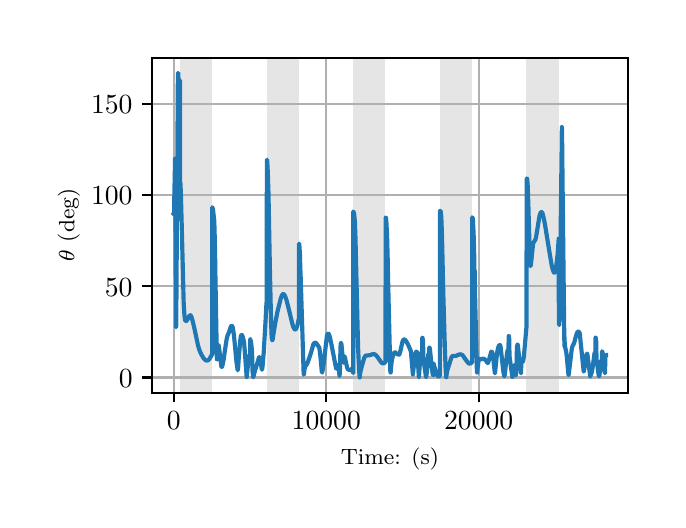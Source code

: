 \begingroup%
\makeatletter%
\begin{pgfpicture}%
\pgfpathrectangle{\pgfpointorigin}{\pgfqpoint{3.15in}{2.362in}}%
\pgfusepath{use as bounding box, clip}%
\begin{pgfscope}%
\pgfsetbuttcap%
\pgfsetmiterjoin%
\definecolor{currentfill}{rgb}{1.0,1.0,1.0}%
\pgfsetfillcolor{currentfill}%
\pgfsetlinewidth{0.0pt}%
\definecolor{currentstroke}{rgb}{1.0,1.0,1.0}%
\pgfsetstrokecolor{currentstroke}%
\pgfsetdash{}{0pt}%
\pgfpathmoveto{\pgfqpoint{0.0in}{0.0in}}%
\pgfpathlineto{\pgfqpoint{3.15in}{0.0in}}%
\pgfpathlineto{\pgfqpoint{3.15in}{2.362in}}%
\pgfpathlineto{\pgfqpoint{0.0in}{2.362in}}%
\pgfpathclose%
\pgfusepath{fill}%
\end{pgfscope}%
\begin{pgfscope}%
\pgfsetbuttcap%
\pgfsetmiterjoin%
\definecolor{currentfill}{rgb}{1.0,1.0,1.0}%
\pgfsetfillcolor{currentfill}%
\pgfsetlinewidth{0.0pt}%
\definecolor{currentstroke}{rgb}{0.0,0.0,0.0}%
\pgfsetstrokecolor{currentstroke}%
\pgfsetstrokeopacity{0.0}%
\pgfsetdash{}{0pt}%
\pgfpathmoveto{\pgfqpoint{0.622in}{0.537in}}%
\pgfpathlineto{\pgfqpoint{3.0in}{0.537in}}%
\pgfpathlineto{\pgfqpoint{3.0in}{2.212in}}%
\pgfpathlineto{\pgfqpoint{0.622in}{2.212in}}%
\pgfpathclose%
\pgfusepath{fill}%
\end{pgfscope}%
\begin{pgfscope}%
\pgfpathrectangle{\pgfqpoint{0.622in}{0.537in}}{\pgfqpoint{2.377in}{1.675in}}%
\pgfusepath{clip}%
\pgfsetbuttcap%
\pgfsetmiterjoin%
\definecolor{currentfill}{rgb}{0.502,0.502,0.502}%
\pgfsetfillcolor{currentfill}%
\pgfsetfillopacity{0.2}%
\pgfsetlinewidth{0.0pt}%
\definecolor{currentstroke}{rgb}{0.0,0.0,0.0}%
\pgfsetstrokecolor{currentstroke}%
\pgfsetstrokeopacity{0.2}%
\pgfsetdash{}{0pt}%
\pgfpathmoveto{\pgfqpoint{0.762in}{0.537in}}%
\pgfpathlineto{\pgfqpoint{0.762in}{2.212in}}%
\pgfpathlineto{\pgfqpoint{0.923in}{2.212in}}%
\pgfpathlineto{\pgfqpoint{0.923in}{0.537in}}%
\pgfpathclose%
\pgfusepath{fill}%
\end{pgfscope}%
\begin{pgfscope}%
\pgfpathrectangle{\pgfqpoint{0.622in}{0.537in}}{\pgfqpoint{2.377in}{1.675in}}%
\pgfusepath{clip}%
\pgfsetbuttcap%
\pgfsetmiterjoin%
\definecolor{currentfill}{rgb}{0.502,0.502,0.502}%
\pgfsetfillcolor{currentfill}%
\pgfsetfillopacity{0.2}%
\pgfsetlinewidth{0.0pt}%
\definecolor{currentstroke}{rgb}{0.0,0.0,0.0}%
\pgfsetstrokecolor{currentstroke}%
\pgfsetstrokeopacity{0.2}%
\pgfsetdash{}{0pt}%
\pgfpathmoveto{\pgfqpoint{1.195in}{0.537in}}%
\pgfpathlineto{\pgfqpoint{1.195in}{2.212in}}%
\pgfpathlineto{\pgfqpoint{1.356in}{2.212in}}%
\pgfpathlineto{\pgfqpoint{1.356in}{0.537in}}%
\pgfpathclose%
\pgfusepath{fill}%
\end{pgfscope}%
\begin{pgfscope}%
\pgfpathrectangle{\pgfqpoint{0.622in}{0.537in}}{\pgfqpoint{2.377in}{1.675in}}%
\pgfusepath{clip}%
\pgfsetbuttcap%
\pgfsetmiterjoin%
\definecolor{currentfill}{rgb}{0.502,0.502,0.502}%
\pgfsetfillcolor{currentfill}%
\pgfsetfillopacity{0.2}%
\pgfsetlinewidth{0.0pt}%
\definecolor{currentstroke}{rgb}{0.0,0.0,0.0}%
\pgfsetstrokecolor{currentstroke}%
\pgfsetstrokeopacity{0.2}%
\pgfsetdash{}{0pt}%
\pgfpathmoveto{\pgfqpoint{1.628in}{0.537in}}%
\pgfpathlineto{\pgfqpoint{1.628in}{2.212in}}%
\pgfpathlineto{\pgfqpoint{1.789in}{2.212in}}%
\pgfpathlineto{\pgfqpoint{1.789in}{0.537in}}%
\pgfpathclose%
\pgfusepath{fill}%
\end{pgfscope}%
\begin{pgfscope}%
\pgfpathrectangle{\pgfqpoint{0.622in}{0.537in}}{\pgfqpoint{2.377in}{1.675in}}%
\pgfusepath{clip}%
\pgfsetbuttcap%
\pgfsetmiterjoin%
\definecolor{currentfill}{rgb}{0.502,0.502,0.502}%
\pgfsetfillcolor{currentfill}%
\pgfsetfillopacity{0.2}%
\pgfsetlinewidth{0.0pt}%
\definecolor{currentstroke}{rgb}{0.0,0.0,0.0}%
\pgfsetstrokecolor{currentstroke}%
\pgfsetstrokeopacity{0.2}%
\pgfsetdash{}{0pt}%
\pgfpathmoveto{\pgfqpoint{2.061in}{0.537in}}%
\pgfpathlineto{\pgfqpoint{2.061in}{2.212in}}%
\pgfpathlineto{\pgfqpoint{2.222in}{2.212in}}%
\pgfpathlineto{\pgfqpoint{2.222in}{0.537in}}%
\pgfpathclose%
\pgfusepath{fill}%
\end{pgfscope}%
\begin{pgfscope}%
\pgfpathrectangle{\pgfqpoint{0.622in}{0.537in}}{\pgfqpoint{2.377in}{1.675in}}%
\pgfusepath{clip}%
\pgfsetbuttcap%
\pgfsetmiterjoin%
\definecolor{currentfill}{rgb}{0.502,0.502,0.502}%
\pgfsetfillcolor{currentfill}%
\pgfsetfillopacity{0.2}%
\pgfsetlinewidth{0.0pt}%
\definecolor{currentstroke}{rgb}{0.0,0.0,0.0}%
\pgfsetstrokecolor{currentstroke}%
\pgfsetstrokeopacity{0.2}%
\pgfsetdash{}{0pt}%
\pgfpathmoveto{\pgfqpoint{2.494in}{0.537in}}%
\pgfpathlineto{\pgfqpoint{2.494in}{2.212in}}%
\pgfpathlineto{\pgfqpoint{2.655in}{2.212in}}%
\pgfpathlineto{\pgfqpoint{2.655in}{0.537in}}%
\pgfpathclose%
\pgfusepath{fill}%
\end{pgfscope}%
\begin{pgfscope}%
\pgfpathrectangle{\pgfqpoint{0.622in}{0.537in}}{\pgfqpoint{2.377in}{1.675in}}%
\pgfusepath{clip}%
\pgfsetrectcap%
\pgfsetroundjoin%
\pgfsetlinewidth{0.803pt}%
\definecolor{currentstroke}{rgb}{0.69,0.69,0.69}%
\pgfsetstrokecolor{currentstroke}%
\pgfsetdash{}{0pt}%
\pgfpathmoveto{\pgfqpoint{0.73in}{0.537in}}%
\pgfpathlineto{\pgfqpoint{0.73in}{2.212in}}%
\pgfusepath{stroke}%
\end{pgfscope}%
\begin{pgfscope}%
\pgfsetbuttcap%
\pgfsetroundjoin%
\definecolor{currentfill}{rgb}{0.0,0.0,0.0}%
\pgfsetfillcolor{currentfill}%
\pgfsetlinewidth{0.803pt}%
\definecolor{currentstroke}{rgb}{0.0,0.0,0.0}%
\pgfsetstrokecolor{currentstroke}%
\pgfsetdash{}{0pt}%
\pgfsys@defobject{currentmarker}{\pgfqpoint{0.0in}{-0.049in}}{\pgfqpoint{0.0in}{0.0in}}{%
\pgfpathmoveto{\pgfqpoint{0.0in}{0.0in}}%
\pgfpathlineto{\pgfqpoint{0.0in}{-0.049in}}%
\pgfusepath{stroke,fill}%
}%
\begin{pgfscope}%
\pgfsys@transformshift{0.73in}{0.537in}%
\pgfsys@useobject{currentmarker}{}%
\end{pgfscope}%
\end{pgfscope}%
\begin{pgfscope}%
\definecolor{textcolor}{rgb}{0.0,0.0,0.0}%
\pgfsetstrokecolor{textcolor}%
\pgfsetfillcolor{textcolor}%
\pgftext[x=0.73in,y=0.44in,,top]{\color{textcolor}\rmfamily\fontsize{10.0}{12.0}\selectfont \(\displaystyle {0}\)}%
\end{pgfscope}%
\begin{pgfscope}%
\pgfpathrectangle{\pgfqpoint{0.622in}{0.537in}}{\pgfqpoint{2.377in}{1.675in}}%
\pgfusepath{clip}%
\pgfsetrectcap%
\pgfsetroundjoin%
\pgfsetlinewidth{0.803pt}%
\definecolor{currentstroke}{rgb}{0.69,0.69,0.69}%
\pgfsetstrokecolor{currentstroke}%
\pgfsetdash{}{0pt}%
\pgfpathmoveto{\pgfqpoint{1.493in}{0.537in}}%
\pgfpathlineto{\pgfqpoint{1.493in}{2.212in}}%
\pgfusepath{stroke}%
\end{pgfscope}%
\begin{pgfscope}%
\pgfsetbuttcap%
\pgfsetroundjoin%
\definecolor{currentfill}{rgb}{0.0,0.0,0.0}%
\pgfsetfillcolor{currentfill}%
\pgfsetlinewidth{0.803pt}%
\definecolor{currentstroke}{rgb}{0.0,0.0,0.0}%
\pgfsetstrokecolor{currentstroke}%
\pgfsetdash{}{0pt}%
\pgfsys@defobject{currentmarker}{\pgfqpoint{0.0in}{-0.049in}}{\pgfqpoint{0.0in}{0.0in}}{%
\pgfpathmoveto{\pgfqpoint{0.0in}{0.0in}}%
\pgfpathlineto{\pgfqpoint{0.0in}{-0.049in}}%
\pgfusepath{stroke,fill}%
}%
\begin{pgfscope}%
\pgfsys@transformshift{1.493in}{0.537in}%
\pgfsys@useobject{currentmarker}{}%
\end{pgfscope}%
\end{pgfscope}%
\begin{pgfscope}%
\definecolor{textcolor}{rgb}{0.0,0.0,0.0}%
\pgfsetstrokecolor{textcolor}%
\pgfsetfillcolor{textcolor}%
\pgftext[x=1.493in,y=0.44in,,top]{\color{textcolor}\rmfamily\fontsize{10.0}{12.0}\selectfont \(\displaystyle {10000}\)}%
\end{pgfscope}%
\begin{pgfscope}%
\pgfpathrectangle{\pgfqpoint{0.622in}{0.537in}}{\pgfqpoint{2.377in}{1.675in}}%
\pgfusepath{clip}%
\pgfsetrectcap%
\pgfsetroundjoin%
\pgfsetlinewidth{0.803pt}%
\definecolor{currentstroke}{rgb}{0.69,0.69,0.69}%
\pgfsetstrokecolor{currentstroke}%
\pgfsetdash{}{0pt}%
\pgfpathmoveto{\pgfqpoint{2.255in}{0.537in}}%
\pgfpathlineto{\pgfqpoint{2.255in}{2.212in}}%
\pgfusepath{stroke}%
\end{pgfscope}%
\begin{pgfscope}%
\pgfsetbuttcap%
\pgfsetroundjoin%
\definecolor{currentfill}{rgb}{0.0,0.0,0.0}%
\pgfsetfillcolor{currentfill}%
\pgfsetlinewidth{0.803pt}%
\definecolor{currentstroke}{rgb}{0.0,0.0,0.0}%
\pgfsetstrokecolor{currentstroke}%
\pgfsetdash{}{0pt}%
\pgfsys@defobject{currentmarker}{\pgfqpoint{0.0in}{-0.049in}}{\pgfqpoint{0.0in}{0.0in}}{%
\pgfpathmoveto{\pgfqpoint{0.0in}{0.0in}}%
\pgfpathlineto{\pgfqpoint{0.0in}{-0.049in}}%
\pgfusepath{stroke,fill}%
}%
\begin{pgfscope}%
\pgfsys@transformshift{2.255in}{0.537in}%
\pgfsys@useobject{currentmarker}{}%
\end{pgfscope}%
\end{pgfscope}%
\begin{pgfscope}%
\definecolor{textcolor}{rgb}{0.0,0.0,0.0}%
\pgfsetstrokecolor{textcolor}%
\pgfsetfillcolor{textcolor}%
\pgftext[x=2.255in,y=0.44in,,top]{\color{textcolor}\rmfamily\fontsize{10.0}{12.0}\selectfont \(\displaystyle {20000}\)}%
\end{pgfscope}%
\begin{pgfscope}%
\definecolor{textcolor}{rgb}{0.0,0.0,0.0}%
\pgfsetstrokecolor{textcolor}%
\pgfsetfillcolor{textcolor}%
\pgftext[x=1.811in,y=0.261in,,top]{\color{textcolor}\rmfamily\fontsize{8.0}{9.6}\selectfont Time: (s)}%
\end{pgfscope}%
\begin{pgfscope}%
\pgfpathrectangle{\pgfqpoint{0.622in}{0.537in}}{\pgfqpoint{2.377in}{1.675in}}%
\pgfusepath{clip}%
\pgfsetrectcap%
\pgfsetroundjoin%
\pgfsetlinewidth{0.803pt}%
\definecolor{currentstroke}{rgb}{0.69,0.69,0.69}%
\pgfsetstrokecolor{currentstroke}%
\pgfsetdash{}{0pt}%
\pgfpathmoveto{\pgfqpoint{0.622in}{0.613in}}%
\pgfpathlineto{\pgfqpoint{3.0in}{0.613in}}%
\pgfusepath{stroke}%
\end{pgfscope}%
\begin{pgfscope}%
\pgfsetbuttcap%
\pgfsetroundjoin%
\definecolor{currentfill}{rgb}{0.0,0.0,0.0}%
\pgfsetfillcolor{currentfill}%
\pgfsetlinewidth{0.803pt}%
\definecolor{currentstroke}{rgb}{0.0,0.0,0.0}%
\pgfsetstrokecolor{currentstroke}%
\pgfsetdash{}{0pt}%
\pgfsys@defobject{currentmarker}{\pgfqpoint{-0.049in}{0.0in}}{\pgfqpoint{-0.0in}{0.0in}}{%
\pgfpathmoveto{\pgfqpoint{-0.0in}{0.0in}}%
\pgfpathlineto{\pgfqpoint{-0.049in}{0.0in}}%
\pgfusepath{stroke,fill}%
}%
\begin{pgfscope}%
\pgfsys@transformshift{0.622in}{0.613in}%
\pgfsys@useobject{currentmarker}{}%
\end{pgfscope}%
\end{pgfscope}%
\begin{pgfscope}%
\definecolor{textcolor}{rgb}{0.0,0.0,0.0}%
\pgfsetstrokecolor{textcolor}%
\pgfsetfillcolor{textcolor}%
\pgftext[x=0.456in, y=0.565in, left, base]{\color{textcolor}\rmfamily\fontsize{10.0}{12.0}\selectfont \(\displaystyle {0}\)}%
\end{pgfscope}%
\begin{pgfscope}%
\pgfpathrectangle{\pgfqpoint{0.622in}{0.537in}}{\pgfqpoint{2.377in}{1.675in}}%
\pgfusepath{clip}%
\pgfsetrectcap%
\pgfsetroundjoin%
\pgfsetlinewidth{0.803pt}%
\definecolor{currentstroke}{rgb}{0.69,0.69,0.69}%
\pgfsetstrokecolor{currentstroke}%
\pgfsetdash{}{0pt}%
\pgfpathmoveto{\pgfqpoint{0.622in}{1.069in}}%
\pgfpathlineto{\pgfqpoint{3.0in}{1.069in}}%
\pgfusepath{stroke}%
\end{pgfscope}%
\begin{pgfscope}%
\pgfsetbuttcap%
\pgfsetroundjoin%
\definecolor{currentfill}{rgb}{0.0,0.0,0.0}%
\pgfsetfillcolor{currentfill}%
\pgfsetlinewidth{0.803pt}%
\definecolor{currentstroke}{rgb}{0.0,0.0,0.0}%
\pgfsetstrokecolor{currentstroke}%
\pgfsetdash{}{0pt}%
\pgfsys@defobject{currentmarker}{\pgfqpoint{-0.049in}{0.0in}}{\pgfqpoint{-0.0in}{0.0in}}{%
\pgfpathmoveto{\pgfqpoint{-0.0in}{0.0in}}%
\pgfpathlineto{\pgfqpoint{-0.049in}{0.0in}}%
\pgfusepath{stroke,fill}%
}%
\begin{pgfscope}%
\pgfsys@transformshift{0.622in}{1.069in}%
\pgfsys@useobject{currentmarker}{}%
\end{pgfscope}%
\end{pgfscope}%
\begin{pgfscope}%
\definecolor{textcolor}{rgb}{0.0,0.0,0.0}%
\pgfsetstrokecolor{textcolor}%
\pgfsetfillcolor{textcolor}%
\pgftext[x=0.386in, y=1.02in, left, base]{\color{textcolor}\rmfamily\fontsize{10.0}{12.0}\selectfont \(\displaystyle {50}\)}%
\end{pgfscope}%
\begin{pgfscope}%
\pgfpathrectangle{\pgfqpoint{0.622in}{0.537in}}{\pgfqpoint{2.377in}{1.675in}}%
\pgfusepath{clip}%
\pgfsetrectcap%
\pgfsetroundjoin%
\pgfsetlinewidth{0.803pt}%
\definecolor{currentstroke}{rgb}{0.69,0.69,0.69}%
\pgfsetstrokecolor{currentstroke}%
\pgfsetdash{}{0pt}%
\pgfpathmoveto{\pgfqpoint{0.622in}{1.524in}}%
\pgfpathlineto{\pgfqpoint{3.0in}{1.524in}}%
\pgfusepath{stroke}%
\end{pgfscope}%
\begin{pgfscope}%
\pgfsetbuttcap%
\pgfsetroundjoin%
\definecolor{currentfill}{rgb}{0.0,0.0,0.0}%
\pgfsetfillcolor{currentfill}%
\pgfsetlinewidth{0.803pt}%
\definecolor{currentstroke}{rgb}{0.0,0.0,0.0}%
\pgfsetstrokecolor{currentstroke}%
\pgfsetdash{}{0pt}%
\pgfsys@defobject{currentmarker}{\pgfqpoint{-0.049in}{0.0in}}{\pgfqpoint{-0.0in}{0.0in}}{%
\pgfpathmoveto{\pgfqpoint{-0.0in}{0.0in}}%
\pgfpathlineto{\pgfqpoint{-0.049in}{0.0in}}%
\pgfusepath{stroke,fill}%
}%
\begin{pgfscope}%
\pgfsys@transformshift{0.622in}{1.524in}%
\pgfsys@useobject{currentmarker}{}%
\end{pgfscope}%
\end{pgfscope}%
\begin{pgfscope}%
\definecolor{textcolor}{rgb}{0.0,0.0,0.0}%
\pgfsetstrokecolor{textcolor}%
\pgfsetfillcolor{textcolor}%
\pgftext[x=0.317in, y=1.476in, left, base]{\color{textcolor}\rmfamily\fontsize{10.0}{12.0}\selectfont \(\displaystyle {100}\)}%
\end{pgfscope}%
\begin{pgfscope}%
\pgfpathrectangle{\pgfqpoint{0.622in}{0.537in}}{\pgfqpoint{2.377in}{1.675in}}%
\pgfusepath{clip}%
\pgfsetrectcap%
\pgfsetroundjoin%
\pgfsetlinewidth{0.803pt}%
\definecolor{currentstroke}{rgb}{0.69,0.69,0.69}%
\pgfsetstrokecolor{currentstroke}%
\pgfsetdash{}{0pt}%
\pgfpathmoveto{\pgfqpoint{0.622in}{1.979in}}%
\pgfpathlineto{\pgfqpoint{3.0in}{1.979in}}%
\pgfusepath{stroke}%
\end{pgfscope}%
\begin{pgfscope}%
\pgfsetbuttcap%
\pgfsetroundjoin%
\definecolor{currentfill}{rgb}{0.0,0.0,0.0}%
\pgfsetfillcolor{currentfill}%
\pgfsetlinewidth{0.803pt}%
\definecolor{currentstroke}{rgb}{0.0,0.0,0.0}%
\pgfsetstrokecolor{currentstroke}%
\pgfsetdash{}{0pt}%
\pgfsys@defobject{currentmarker}{\pgfqpoint{-0.049in}{0.0in}}{\pgfqpoint{-0.0in}{0.0in}}{%
\pgfpathmoveto{\pgfqpoint{-0.0in}{0.0in}}%
\pgfpathlineto{\pgfqpoint{-0.049in}{0.0in}}%
\pgfusepath{stroke,fill}%
}%
\begin{pgfscope}%
\pgfsys@transformshift{0.622in}{1.979in}%
\pgfsys@useobject{currentmarker}{}%
\end{pgfscope}%
\end{pgfscope}%
\begin{pgfscope}%
\definecolor{textcolor}{rgb}{0.0,0.0,0.0}%
\pgfsetstrokecolor{textcolor}%
\pgfsetfillcolor{textcolor}%
\pgftext[x=0.317in, y=1.931in, left, base]{\color{textcolor}\rmfamily\fontsize{10.0}{12.0}\selectfont \(\displaystyle {150}\)}%
\end{pgfscope}%
\begin{pgfscope}%
\definecolor{textcolor}{rgb}{0.0,0.0,0.0}%
\pgfsetstrokecolor{textcolor}%
\pgfsetfillcolor{textcolor}%
\pgftext[x=0.261in,y=1.375in,,bottom,rotate=90.0]{\color{textcolor}\rmfamily\fontsize{8.0}{9.6}\selectfont \(\displaystyle \theta\) (deg)}%
\end{pgfscope}%
\begin{pgfscope}%
\pgfpathrectangle{\pgfqpoint{0.622in}{0.537in}}{\pgfqpoint{2.377in}{1.675in}}%
\pgfusepath{clip}%
\pgfsetrectcap%
\pgfsetroundjoin%
\pgfsetlinewidth{1.506pt}%
\definecolor{currentstroke}{rgb}{0.122,0.467,0.706}%
\pgfsetstrokecolor{currentstroke}%
\pgfsetdash{}{0pt}%
\pgfpathmoveto{\pgfqpoint{0.73in}{1.431in}}%
\pgfpathlineto{\pgfqpoint{0.731in}{1.432in}}%
\pgfpathlineto{\pgfqpoint{0.732in}{1.443in}}%
\pgfpathlineto{\pgfqpoint{0.733in}{1.506in}}%
\pgfpathlineto{\pgfqpoint{0.737in}{1.707in}}%
\pgfpathlineto{\pgfqpoint{0.737in}{1.663in}}%
\pgfpathlineto{\pgfqpoint{0.74in}{1.277in}}%
\pgfpathlineto{\pgfqpoint{0.742in}{0.864in}}%
\pgfpathlineto{\pgfqpoint{0.743in}{0.875in}}%
\pgfpathlineto{\pgfqpoint{0.744in}{1.06in}}%
\pgfpathlineto{\pgfqpoint{0.751in}{2.116in}}%
\pgfpathlineto{\pgfqpoint{0.752in}{2.136in}}%
\pgfpathlineto{\pgfqpoint{0.753in}{2.132in}}%
\pgfpathlineto{\pgfqpoint{0.755in}{2.081in}}%
\pgfpathlineto{\pgfqpoint{0.757in}{2.058in}}%
\pgfpathlineto{\pgfqpoint{0.757in}{2.06in}}%
\pgfpathlineto{\pgfqpoint{0.759in}{2.073in}}%
\pgfpathlineto{\pgfqpoint{0.761in}{2.097in}}%
\pgfpathlineto{\pgfqpoint{0.761in}{2.095in}}%
\pgfpathlineto{\pgfqpoint{0.762in}{2.092in}}%
\pgfpathlineto{\pgfqpoint{0.762in}{1.59in}}%
\pgfpathlineto{\pgfqpoint{0.763in}{1.591in}}%
\pgfpathlineto{\pgfqpoint{0.764in}{1.58in}}%
\pgfpathlineto{\pgfqpoint{0.766in}{1.532in}}%
\pgfpathlineto{\pgfqpoint{0.77in}{1.381in}}%
\pgfpathlineto{\pgfqpoint{0.78in}{0.986in}}%
\pgfpathlineto{\pgfqpoint{0.784in}{0.922in}}%
\pgfpathlineto{\pgfqpoint{0.787in}{0.901in}}%
\pgfpathlineto{\pgfqpoint{0.79in}{0.895in}}%
\pgfpathlineto{\pgfqpoint{0.792in}{0.895in}}%
\pgfpathlineto{\pgfqpoint{0.795in}{0.897in}}%
\pgfpathlineto{\pgfqpoint{0.799in}{0.903in}}%
\pgfpathlineto{\pgfqpoint{0.811in}{0.925in}}%
\pgfpathlineto{\pgfqpoint{0.814in}{0.924in}}%
\pgfpathlineto{\pgfqpoint{0.816in}{0.921in}}%
\pgfpathlineto{\pgfqpoint{0.82in}{0.913in}}%
\pgfpathlineto{\pgfqpoint{0.825in}{0.895in}}%
\pgfpathlineto{\pgfqpoint{0.833in}{0.861in}}%
\pgfpathlineto{\pgfqpoint{0.852in}{0.772in}}%
\pgfpathlineto{\pgfqpoint{0.86in}{0.746in}}%
\pgfpathlineto{\pgfqpoint{0.87in}{0.725in}}%
\pgfpathlineto{\pgfqpoint{0.879in}{0.71in}}%
\pgfpathlineto{\pgfqpoint{0.886in}{0.702in}}%
\pgfpathlineto{\pgfqpoint{0.892in}{0.698in}}%
\pgfpathlineto{\pgfqpoint{0.897in}{0.698in}}%
\pgfpathlineto{\pgfqpoint{0.902in}{0.699in}}%
\pgfpathlineto{\pgfqpoint{0.907in}{0.703in}}%
\pgfpathlineto{\pgfqpoint{0.912in}{0.711in}}%
\pgfpathlineto{\pgfqpoint{0.92in}{0.725in}}%
\pgfpathlineto{\pgfqpoint{0.923in}{0.732in}}%
\pgfpathlineto{\pgfqpoint{0.923in}{1.464in}}%
\pgfpathlineto{\pgfqpoint{0.924in}{1.462in}}%
\pgfpathlineto{\pgfqpoint{0.926in}{1.455in}}%
\pgfpathlineto{\pgfqpoint{0.928in}{1.441in}}%
\pgfpathlineto{\pgfqpoint{0.933in}{1.395in}}%
\pgfpathlineto{\pgfqpoint{0.935in}{1.325in}}%
\pgfpathlineto{\pgfqpoint{0.938in}{1.18in}}%
\pgfpathlineto{\pgfqpoint{0.939in}{1.095in}}%
\pgfpathlineto{\pgfqpoint{0.939in}{1.101in}}%
\pgfpathlineto{\pgfqpoint{0.946in}{0.704in}}%
\pgfpathlineto{\pgfqpoint{0.947in}{0.703in}}%
\pgfpathlineto{\pgfqpoint{0.947in}{0.705in}}%
\pgfpathlineto{\pgfqpoint{0.948in}{0.721in}}%
\pgfpathlineto{\pgfqpoint{0.952in}{0.771in}}%
\pgfpathlineto{\pgfqpoint{0.954in}{0.775in}}%
\pgfpathlineto{\pgfqpoint{0.954in}{0.775in}}%
\pgfpathlineto{\pgfqpoint{0.955in}{0.772in}}%
\pgfpathlineto{\pgfqpoint{0.957in}{0.761in}}%
\pgfpathlineto{\pgfqpoint{0.962in}{0.72in}}%
\pgfpathlineto{\pgfqpoint{0.968in}{0.671in}}%
\pgfpathlineto{\pgfqpoint{0.97in}{0.665in}}%
\pgfpathlineto{\pgfqpoint{0.971in}{0.666in}}%
\pgfpathlineto{\pgfqpoint{0.974in}{0.673in}}%
\pgfpathlineto{\pgfqpoint{0.98in}{0.703in}}%
\pgfpathlineto{\pgfqpoint{0.985in}{0.74in}}%
\pgfpathlineto{\pgfqpoint{0.995in}{0.806in}}%
\pgfpathlineto{\pgfqpoint{1.0in}{0.825in}}%
\pgfpathlineto{\pgfqpoint{1.004in}{0.833in}}%
\pgfpathlineto{\pgfqpoint{1.007in}{0.84in}}%
\pgfpathlineto{\pgfqpoint{1.013in}{0.86in}}%
\pgfpathlineto{\pgfqpoint{1.017in}{0.869in}}%
\pgfpathlineto{\pgfqpoint{1.02in}{0.871in}}%
\pgfpathlineto{\pgfqpoint{1.023in}{0.87in}}%
\pgfpathlineto{\pgfqpoint{1.024in}{0.867in}}%
\pgfpathlineto{\pgfqpoint{1.027in}{0.855in}}%
\pgfpathlineto{\pgfqpoint{1.031in}{0.827in}}%
\pgfpathlineto{\pgfqpoint{1.037in}{0.765in}}%
\pgfpathlineto{\pgfqpoint{1.044in}{0.69in}}%
\pgfpathlineto{\pgfqpoint{1.05in}{0.649in}}%
\pgfpathlineto{\pgfqpoint{1.05in}{0.649in}}%
\pgfpathlineto{\pgfqpoint{1.052in}{0.658in}}%
\pgfpathlineto{\pgfqpoint{1.055in}{0.704in}}%
\pgfpathlineto{\pgfqpoint{1.063in}{0.798in}}%
\pgfpathlineto{\pgfqpoint{1.066in}{0.82in}}%
\pgfpathlineto{\pgfqpoint{1.069in}{0.826in}}%
\pgfpathlineto{\pgfqpoint{1.071in}{0.826in}}%
\pgfpathlineto{\pgfqpoint{1.073in}{0.823in}}%
\pgfpathlineto{\pgfqpoint{1.076in}{0.814in}}%
\pgfpathlineto{\pgfqpoint{1.081in}{0.793in}}%
\pgfpathlineto{\pgfqpoint{1.083in}{0.777in}}%
\pgfpathlineto{\pgfqpoint{1.087in}{0.724in}}%
\pgfpathlineto{\pgfqpoint{1.095in}{0.615in}}%
\pgfpathlineto{\pgfqpoint{1.095in}{0.617in}}%
\pgfpathlineto{\pgfqpoint{1.106in}{0.716in}}%
\pgfpathlineto{\pgfqpoint{1.109in}{0.724in}}%
\pgfpathlineto{\pgfqpoint{1.111in}{0.725in}}%
\pgfpathlineto{\pgfqpoint{1.112in}{0.725in}}%
\pgfpathlineto{\pgfqpoint{1.113in}{0.804in}}%
\pgfpathlineto{\pgfqpoint{1.113in}{0.724in}}%
\pgfpathlineto{\pgfqpoint{1.115in}{0.718in}}%
\pgfpathlineto{\pgfqpoint{1.115in}{0.798in}}%
\pgfpathlineto{\pgfqpoint{1.116in}{0.794in}}%
\pgfpathlineto{\pgfqpoint{1.119in}{0.77in}}%
\pgfpathlineto{\pgfqpoint{1.122in}{0.739in}}%
\pgfpathlineto{\pgfqpoint{1.124in}{0.646in}}%
\pgfpathlineto{\pgfqpoint{1.128in}{0.614in}}%
\pgfpathlineto{\pgfqpoint{1.128in}{0.614in}}%
\pgfpathlineto{\pgfqpoint{1.136in}{0.645in}}%
\pgfpathlineto{\pgfqpoint{1.143in}{0.667in}}%
\pgfpathlineto{\pgfqpoint{1.157in}{0.715in}}%
\pgfpathlineto{\pgfqpoint{1.158in}{0.715in}}%
\pgfpathlineto{\pgfqpoint{1.16in}{0.711in}}%
\pgfpathlineto{\pgfqpoint{1.163in}{0.698in}}%
\pgfpathlineto{\pgfqpoint{1.171in}{0.652in}}%
\pgfpathlineto{\pgfqpoint{1.172in}{0.652in}}%
\pgfpathlineto{\pgfqpoint{1.173in}{0.657in}}%
\pgfpathlineto{\pgfqpoint{1.175in}{0.676in}}%
\pgfpathlineto{\pgfqpoint{1.18in}{0.735in}}%
\pgfpathlineto{\pgfqpoint{1.189in}{0.889in}}%
\pgfpathlineto{\pgfqpoint{1.194in}{0.988in}}%
\pgfpathlineto{\pgfqpoint{1.194in}{0.963in}}%
\pgfpathlineto{\pgfqpoint{1.195in}{0.978in}}%
\pgfpathlineto{\pgfqpoint{1.196in}{1.699in}}%
\pgfpathlineto{\pgfqpoint{1.197in}{1.702in}}%
\pgfpathlineto{\pgfqpoint{1.197in}{1.701in}}%
\pgfpathlineto{\pgfqpoint{1.198in}{1.691in}}%
\pgfpathlineto{\pgfqpoint{1.2in}{1.651in}}%
\pgfpathlineto{\pgfqpoint{1.204in}{1.534in}}%
\pgfpathlineto{\pgfqpoint{1.211in}{1.159in}}%
\pgfpathlineto{\pgfqpoint{1.217in}{0.888in}}%
\pgfpathlineto{\pgfqpoint{1.22in}{0.813in}}%
\pgfpathlineto{\pgfqpoint{1.223in}{0.799in}}%
\pgfpathlineto{\pgfqpoint{1.223in}{0.799in}}%
\pgfpathlineto{\pgfqpoint{1.224in}{0.8in}}%
\pgfpathlineto{\pgfqpoint{1.225in}{0.805in}}%
\pgfpathlineto{\pgfqpoint{1.229in}{0.831in}}%
\pgfpathlineto{\pgfqpoint{1.239in}{0.891in}}%
\pgfpathlineto{\pgfqpoint{1.249in}{0.942in}}%
\pgfpathlineto{\pgfqpoint{1.265in}{1.007in}}%
\pgfpathlineto{\pgfqpoint{1.271in}{1.023in}}%
\pgfpathlineto{\pgfqpoint{1.275in}{1.029in}}%
\pgfpathlineto{\pgfqpoint{1.278in}{1.03in}}%
\pgfpathlineto{\pgfqpoint{1.281in}{1.029in}}%
\pgfpathlineto{\pgfqpoint{1.284in}{1.025in}}%
\pgfpathlineto{\pgfqpoint{1.289in}{1.015in}}%
\pgfpathlineto{\pgfqpoint{1.295in}{0.997in}}%
\pgfpathlineto{\pgfqpoint{1.304in}{0.961in}}%
\pgfpathlineto{\pgfqpoint{1.326in}{0.871in}}%
\pgfpathlineto{\pgfqpoint{1.332in}{0.858in}}%
\pgfpathlineto{\pgfqpoint{1.336in}{0.853in}}%
\pgfpathlineto{\pgfqpoint{1.338in}{0.853in}}%
\pgfpathlineto{\pgfqpoint{1.341in}{0.855in}}%
\pgfpathlineto{\pgfqpoint{1.344in}{0.861in}}%
\pgfpathlineto{\pgfqpoint{1.349in}{0.874in}}%
\pgfpathlineto{\pgfqpoint{1.354in}{0.9in}}%
\pgfpathlineto{\pgfqpoint{1.356in}{0.907in}}%
\pgfpathlineto{\pgfqpoint{1.357in}{1.282in}}%
\pgfpathlineto{\pgfqpoint{1.357in}{1.282in}}%
\pgfpathlineto{\pgfqpoint{1.358in}{1.28in}}%
\pgfpathlineto{\pgfqpoint{1.359in}{1.265in}}%
\pgfpathlineto{\pgfqpoint{1.362in}{1.217in}}%
\pgfpathlineto{\pgfqpoint{1.362in}{1.201in}}%
\pgfpathlineto{\pgfqpoint{1.364in}{1.133in}}%
\pgfpathlineto{\pgfqpoint{1.364in}{1.146in}}%
\pgfpathlineto{\pgfqpoint{1.38in}{0.628in}}%
\pgfpathlineto{\pgfqpoint{1.38in}{0.627in}}%
\pgfpathlineto{\pgfqpoint{1.381in}{0.629in}}%
\pgfpathlineto{\pgfqpoint{1.384in}{0.653in}}%
\pgfpathlineto{\pgfqpoint{1.387in}{0.667in}}%
\pgfpathlineto{\pgfqpoint{1.391in}{0.672in}}%
\pgfpathlineto{\pgfqpoint{1.396in}{0.679in}}%
\pgfpathlineto{\pgfqpoint{1.401in}{0.69in}}%
\pgfpathlineto{\pgfqpoint{1.417in}{0.738in}}%
\pgfpathlineto{\pgfqpoint{1.428in}{0.778in}}%
\pgfpathlineto{\pgfqpoint{1.433in}{0.785in}}%
\pgfpathlineto{\pgfqpoint{1.436in}{0.787in}}%
\pgfpathlineto{\pgfqpoint{1.44in}{0.786in}}%
\pgfpathlineto{\pgfqpoint{1.444in}{0.783in}}%
\pgfpathlineto{\pgfqpoint{1.45in}{0.774in}}%
\pgfpathlineto{\pgfqpoint{1.458in}{0.762in}}%
\pgfpathlineto{\pgfqpoint{1.46in}{0.749in}}%
\pgfpathlineto{\pgfqpoint{1.464in}{0.714in}}%
\pgfpathlineto{\pgfqpoint{1.471in}{0.638in}}%
\pgfpathlineto{\pgfqpoint{1.472in}{0.638in}}%
\pgfpathlineto{\pgfqpoint{1.472in}{0.639in}}%
\pgfpathlineto{\pgfqpoint{1.474in}{0.645in}}%
\pgfpathlineto{\pgfqpoint{1.481in}{0.69in}}%
\pgfpathlineto{\pgfqpoint{1.496in}{0.82in}}%
\pgfpathlineto{\pgfqpoint{1.5in}{0.831in}}%
\pgfpathlineto{\pgfqpoint{1.503in}{0.833in}}%
\pgfpathlineto{\pgfqpoint{1.504in}{0.832in}}%
\pgfpathlineto{\pgfqpoint{1.507in}{0.827in}}%
\pgfpathlineto{\pgfqpoint{1.511in}{0.815in}}%
\pgfpathlineto{\pgfqpoint{1.517in}{0.787in}}%
\pgfpathlineto{\pgfqpoint{1.542in}{0.659in}}%
\pgfpathlineto{\pgfqpoint{1.544in}{0.657in}}%
\pgfpathlineto{\pgfqpoint{1.546in}{0.659in}}%
\pgfpathlineto{\pgfqpoint{1.548in}{0.665in}}%
\pgfpathlineto{\pgfqpoint{1.552in}{0.676in}}%
\pgfpathlineto{\pgfqpoint{1.552in}{0.676in}}%
\pgfpathlineto{\pgfqpoint{1.554in}{0.673in}}%
\pgfpathlineto{\pgfqpoint{1.556in}{0.659in}}%
\pgfpathlineto{\pgfqpoint{1.559in}{0.62in}}%
\pgfpathlineto{\pgfqpoint{1.56in}{0.628in}}%
\pgfpathlineto{\pgfqpoint{1.562in}{0.669in}}%
\pgfpathlineto{\pgfqpoint{1.564in}{0.765in}}%
\pgfpathlineto{\pgfqpoint{1.566in}{0.785in}}%
\pgfpathlineto{\pgfqpoint{1.567in}{0.786in}}%
\pgfpathlineto{\pgfqpoint{1.567in}{0.785in}}%
\pgfpathlineto{\pgfqpoint{1.569in}{0.779in}}%
\pgfpathlineto{\pgfqpoint{1.571in}{0.755in}}%
\pgfpathlineto{\pgfqpoint{1.578in}{0.687in}}%
\pgfpathlineto{\pgfqpoint{1.578in}{0.69in}}%
\pgfpathlineto{\pgfqpoint{1.582in}{0.714in}}%
\pgfpathlineto{\pgfqpoint{1.584in}{0.718in}}%
\pgfpathlineto{\pgfqpoint{1.585in}{0.717in}}%
\pgfpathlineto{\pgfqpoint{1.587in}{0.711in}}%
\pgfpathlineto{\pgfqpoint{1.591in}{0.689in}}%
\pgfpathlineto{\pgfqpoint{1.598in}{0.66in}}%
\pgfpathlineto{\pgfqpoint{1.601in}{0.654in}}%
\pgfpathlineto{\pgfqpoint{1.604in}{0.652in}}%
\pgfpathlineto{\pgfqpoint{1.618in}{0.649in}}%
\pgfpathlineto{\pgfqpoint{1.618in}{0.655in}}%
\pgfpathlineto{\pgfqpoint{1.619in}{0.654in}}%
\pgfpathlineto{\pgfqpoint{1.622in}{0.649in}}%
\pgfpathlineto{\pgfqpoint{1.628in}{0.635in}}%
\pgfpathlineto{\pgfqpoint{1.628in}{1.443in}}%
\pgfpathlineto{\pgfqpoint{1.629in}{1.441in}}%
\pgfpathlineto{\pgfqpoint{1.632in}{1.435in}}%
\pgfpathlineto{\pgfqpoint{1.633in}{1.424in}}%
\pgfpathlineto{\pgfqpoint{1.636in}{1.392in}}%
\pgfpathlineto{\pgfqpoint{1.639in}{1.311in}}%
\pgfpathlineto{\pgfqpoint{1.644in}{1.1in}}%
\pgfpathlineto{\pgfqpoint{1.652in}{0.761in}}%
\pgfpathlineto{\pgfqpoint{1.657in}{0.652in}}%
\pgfpathlineto{\pgfqpoint{1.66in}{0.613in}}%
\pgfpathlineto{\pgfqpoint{1.66in}{0.616in}}%
\pgfpathlineto{\pgfqpoint{1.664in}{0.642in}}%
\pgfpathlineto{\pgfqpoint{1.67in}{0.667in}}%
\pgfpathlineto{\pgfqpoint{1.683in}{0.712in}}%
\pgfpathlineto{\pgfqpoint{1.688in}{0.72in}}%
\pgfpathlineto{\pgfqpoint{1.692in}{0.723in}}%
\pgfpathlineto{\pgfqpoint{1.697in}{0.723in}}%
\pgfpathlineto{\pgfqpoint{1.709in}{0.724in}}%
\pgfpathlineto{\pgfqpoint{1.718in}{0.727in}}%
\pgfpathlineto{\pgfqpoint{1.727in}{0.73in}}%
\pgfpathlineto{\pgfqpoint{1.733in}{0.73in}}%
\pgfpathlineto{\pgfqpoint{1.738in}{0.727in}}%
\pgfpathlineto{\pgfqpoint{1.744in}{0.722in}}%
\pgfpathlineto{\pgfqpoint{1.752in}{0.711in}}%
\pgfpathlineto{\pgfqpoint{1.769in}{0.687in}}%
\pgfpathlineto{\pgfqpoint{1.774in}{0.684in}}%
\pgfpathlineto{\pgfqpoint{1.778in}{0.683in}}%
\pgfpathlineto{\pgfqpoint{1.783in}{0.685in}}%
\pgfpathlineto{\pgfqpoint{1.788in}{0.691in}}%
\pgfpathlineto{\pgfqpoint{1.789in}{0.691in}}%
\pgfpathlineto{\pgfqpoint{1.79in}{1.413in}}%
\pgfpathlineto{\pgfqpoint{1.791in}{1.412in}}%
\pgfpathlineto{\pgfqpoint{1.792in}{1.405in}}%
\pgfpathlineto{\pgfqpoint{1.794in}{1.383in}}%
\pgfpathlineto{\pgfqpoint{1.797in}{1.321in}}%
\pgfpathlineto{\pgfqpoint{1.8in}{1.208in}}%
\pgfpathlineto{\pgfqpoint{1.801in}{1.118in}}%
\pgfpathlineto{\pgfqpoint{1.801in}{1.147in}}%
\pgfpathlineto{\pgfqpoint{1.802in}{1.104in}}%
\pgfpathlineto{\pgfqpoint{1.813in}{0.648in}}%
\pgfpathlineto{\pgfqpoint{1.814in}{0.637in}}%
\pgfpathlineto{\pgfqpoint{1.815in}{0.638in}}%
\pgfpathlineto{\pgfqpoint{1.816in}{0.656in}}%
\pgfpathlineto{\pgfqpoint{1.821in}{0.701in}}%
\pgfpathlineto{\pgfqpoint{1.826in}{0.72in}}%
\pgfpathlineto{\pgfqpoint{1.831in}{0.734in}}%
\pgfpathlineto{\pgfqpoint{1.835in}{0.74in}}%
\pgfpathlineto{\pgfqpoint{1.837in}{0.739in}}%
\pgfpathlineto{\pgfqpoint{1.841in}{0.735in}}%
\pgfpathlineto{\pgfqpoint{1.846in}{0.731in}}%
\pgfpathlineto{\pgfqpoint{1.856in}{0.727in}}%
\pgfpathlineto{\pgfqpoint{1.858in}{0.728in}}%
\pgfpathlineto{\pgfqpoint{1.86in}{0.732in}}%
\pgfpathlineto{\pgfqpoint{1.864in}{0.747in}}%
\pgfpathlineto{\pgfqpoint{1.874in}{0.792in}}%
\pgfpathlineto{\pgfqpoint{1.878in}{0.801in}}%
\pgfpathlineto{\pgfqpoint{1.882in}{0.803in}}%
\pgfpathlineto{\pgfqpoint{1.885in}{0.803in}}%
\pgfpathlineto{\pgfqpoint{1.888in}{0.8in}}%
\pgfpathlineto{\pgfqpoint{1.894in}{0.792in}}%
\pgfpathlineto{\pgfqpoint{1.903in}{0.775in}}%
\pgfpathlineto{\pgfqpoint{1.915in}{0.747in}}%
\pgfpathlineto{\pgfqpoint{1.917in}{0.734in}}%
\pgfpathlineto{\pgfqpoint{1.921in}{0.688in}}%
\pgfpathlineto{\pgfqpoint{1.926in}{0.628in}}%
\pgfpathlineto{\pgfqpoint{1.926in}{0.629in}}%
\pgfpathlineto{\pgfqpoint{1.927in}{0.637in}}%
\pgfpathlineto{\pgfqpoint{1.936in}{0.722in}}%
\pgfpathlineto{\pgfqpoint{1.94in}{0.738in}}%
\pgfpathlineto{\pgfqpoint{1.943in}{0.742in}}%
\pgfpathlineto{\pgfqpoint{1.945in}{0.742in}}%
\pgfpathlineto{\pgfqpoint{1.947in}{0.739in}}%
\pgfpathlineto{\pgfqpoint{1.949in}{0.729in}}%
\pgfpathlineto{\pgfqpoint{1.951in}{0.693in}}%
\pgfpathlineto{\pgfqpoint{1.956in}{0.614in}}%
\pgfpathlineto{\pgfqpoint{1.957in}{0.626in}}%
\pgfpathlineto{\pgfqpoint{1.962in}{0.699in}}%
\pgfpathlineto{\pgfqpoint{1.967in}{0.731in}}%
\pgfpathlineto{\pgfqpoint{1.97in}{0.74in}}%
\pgfpathlineto{\pgfqpoint{1.972in}{0.741in}}%
\pgfpathlineto{\pgfqpoint{1.973in}{0.74in}}%
\pgfpathlineto{\pgfqpoint{1.973in}{0.812in}}%
\pgfpathlineto{\pgfqpoint{1.974in}{0.811in}}%
\pgfpathlineto{\pgfqpoint{1.975in}{0.806in}}%
\pgfpathlineto{\pgfqpoint{1.977in}{0.798in}}%
\pgfpathlineto{\pgfqpoint{1.978in}{0.717in}}%
\pgfpathlineto{\pgfqpoint{1.984in}{0.667in}}%
\pgfpathlineto{\pgfqpoint{1.989in}{0.633in}}%
\pgfpathlineto{\pgfqpoint{1.992in}{0.615in}}%
\pgfpathlineto{\pgfqpoint{1.993in}{0.617in}}%
\pgfpathlineto{\pgfqpoint{1.997in}{0.653in}}%
\pgfpathlineto{\pgfqpoint{2.003in}{0.73in}}%
\pgfpathlineto{\pgfqpoint{2.004in}{0.684in}}%
\pgfpathlineto{\pgfqpoint{2.005in}{0.696in}}%
\pgfpathlineto{\pgfqpoint{2.007in}{0.71in}}%
\pgfpathlineto{\pgfqpoint{2.008in}{0.763in}}%
\pgfpathlineto{\pgfqpoint{2.009in}{0.762in}}%
\pgfpathlineto{\pgfqpoint{2.009in}{0.762in}}%
\pgfpathlineto{\pgfqpoint{2.011in}{0.757in}}%
\pgfpathlineto{\pgfqpoint{2.013in}{0.737in}}%
\pgfpathlineto{\pgfqpoint{2.019in}{0.677in}}%
\pgfpathlineto{\pgfqpoint{2.025in}{0.629in}}%
\pgfpathlineto{\pgfqpoint{2.027in}{0.625in}}%
\pgfpathlineto{\pgfqpoint{2.028in}{0.625in}}%
\pgfpathlineto{\pgfqpoint{2.028in}{0.683in}}%
\pgfpathlineto{\pgfqpoint{2.029in}{0.683in}}%
\pgfpathlineto{\pgfqpoint{2.031in}{0.677in}}%
\pgfpathlineto{\pgfqpoint{2.039in}{0.648in}}%
\pgfpathlineto{\pgfqpoint{2.047in}{0.626in}}%
\pgfpathlineto{\pgfqpoint{2.051in}{0.619in}}%
\pgfpathlineto{\pgfqpoint{2.054in}{0.618in}}%
\pgfpathlineto{\pgfqpoint{2.058in}{0.62in}}%
\pgfpathlineto{\pgfqpoint{2.061in}{0.621in}}%
\pgfpathlineto{\pgfqpoint{2.062in}{1.446in}}%
\pgfpathlineto{\pgfqpoint{2.064in}{1.446in}}%
\pgfpathlineto{\pgfqpoint{2.065in}{1.443in}}%
\pgfpathlineto{\pgfqpoint{2.067in}{1.43in}}%
\pgfpathlineto{\pgfqpoint{2.069in}{1.395in}}%
\pgfpathlineto{\pgfqpoint{2.072in}{1.301in}}%
\pgfpathlineto{\pgfqpoint{2.078in}{1.037in}}%
\pgfpathlineto{\pgfqpoint{2.086in}{0.756in}}%
\pgfpathlineto{\pgfqpoint{2.09in}{0.649in}}%
\pgfpathlineto{\pgfqpoint{2.093in}{0.614in}}%
\pgfpathlineto{\pgfqpoint{2.093in}{0.617in}}%
\pgfpathlineto{\pgfqpoint{2.097in}{0.644in}}%
\pgfpathlineto{\pgfqpoint{2.103in}{0.664in}}%
\pgfpathlineto{\pgfqpoint{2.119in}{0.714in}}%
\pgfpathlineto{\pgfqpoint{2.123in}{0.719in}}%
\pgfpathlineto{\pgfqpoint{2.127in}{0.721in}}%
\pgfpathlineto{\pgfqpoint{2.134in}{0.721in}}%
\pgfpathlineto{\pgfqpoint{2.142in}{0.721in}}%
\pgfpathlineto{\pgfqpoint{2.15in}{0.725in}}%
\pgfpathlineto{\pgfqpoint{2.161in}{0.729in}}%
\pgfpathlineto{\pgfqpoint{2.166in}{0.728in}}%
\pgfpathlineto{\pgfqpoint{2.172in}{0.726in}}%
\pgfpathlineto{\pgfqpoint{2.178in}{0.72in}}%
\pgfpathlineto{\pgfqpoint{2.185in}{0.709in}}%
\pgfpathlineto{\pgfqpoint{2.202in}{0.686in}}%
\pgfpathlineto{\pgfqpoint{2.207in}{0.683in}}%
\pgfpathlineto{\pgfqpoint{2.211in}{0.682in}}%
\pgfpathlineto{\pgfqpoint{2.216in}{0.684in}}%
\pgfpathlineto{\pgfqpoint{2.222in}{0.689in}}%
\pgfpathlineto{\pgfqpoint{2.222in}{0.69in}}%
\pgfpathlineto{\pgfqpoint{2.223in}{1.414in}}%
\pgfpathlineto{\pgfqpoint{2.224in}{1.412in}}%
\pgfpathlineto{\pgfqpoint{2.226in}{1.406in}}%
\pgfpathlineto{\pgfqpoint{2.227in}{1.384in}}%
\pgfpathlineto{\pgfqpoint{2.23in}{1.322in}}%
\pgfpathlineto{\pgfqpoint{2.233in}{1.209in}}%
\pgfpathlineto{\pgfqpoint{2.234in}{1.119in}}%
\pgfpathlineto{\pgfqpoint{2.235in}{1.148in}}%
\pgfpathlineto{\pgfqpoint{2.235in}{1.105in}}%
\pgfpathlineto{\pgfqpoint{2.246in}{0.648in}}%
\pgfpathlineto{\pgfqpoint{2.247in}{0.637in}}%
\pgfpathlineto{\pgfqpoint{2.248in}{0.638in}}%
\pgfpathlineto{\pgfqpoint{2.249in}{0.656in}}%
\pgfpathlineto{\pgfqpoint{2.254in}{0.693in}}%
\pgfpathlineto{\pgfqpoint{2.257in}{0.704in}}%
\pgfpathlineto{\pgfqpoint{2.259in}{0.706in}}%
\pgfpathlineto{\pgfqpoint{2.262in}{0.706in}}%
\pgfpathlineto{\pgfqpoint{2.269in}{0.704in}}%
\pgfpathlineto{\pgfqpoint{2.274in}{0.706in}}%
\pgfpathlineto{\pgfqpoint{2.279in}{0.707in}}%
\pgfpathlineto{\pgfqpoint{2.283in}{0.705in}}%
\pgfpathlineto{\pgfqpoint{2.288in}{0.701in}}%
\pgfpathlineto{\pgfqpoint{2.296in}{0.69in}}%
\pgfpathlineto{\pgfqpoint{2.3in}{0.685in}}%
\pgfpathlineto{\pgfqpoint{2.302in}{0.687in}}%
\pgfpathlineto{\pgfqpoint{2.305in}{0.696in}}%
\pgfpathlineto{\pgfqpoint{2.318in}{0.742in}}%
\pgfpathlineto{\pgfqpoint{2.32in}{0.743in}}%
\pgfpathlineto{\pgfqpoint{2.322in}{0.74in}}%
\pgfpathlineto{\pgfqpoint{2.324in}{0.732in}}%
\pgfpathlineto{\pgfqpoint{2.328in}{0.71in}}%
\pgfpathlineto{\pgfqpoint{2.333in}{0.66in}}%
\pgfpathlineto{\pgfqpoint{2.336in}{0.634in}}%
\pgfpathlineto{\pgfqpoint{2.336in}{0.634in}}%
\pgfpathlineto{\pgfqpoint{2.337in}{0.639in}}%
\pgfpathlineto{\pgfqpoint{2.341in}{0.678in}}%
\pgfpathlineto{\pgfqpoint{2.347in}{0.736in}}%
\pgfpathlineto{\pgfqpoint{2.352in}{0.761in}}%
\pgfpathlineto{\pgfqpoint{2.356in}{0.772in}}%
\pgfpathlineto{\pgfqpoint{2.359in}{0.776in}}%
\pgfpathlineto{\pgfqpoint{2.362in}{0.775in}}%
\pgfpathlineto{\pgfqpoint{2.363in}{0.773in}}%
\pgfpathlineto{\pgfqpoint{2.365in}{0.762in}}%
\pgfpathlineto{\pgfqpoint{2.369in}{0.726in}}%
\pgfpathlineto{\pgfqpoint{2.379in}{0.637in}}%
\pgfpathlineto{\pgfqpoint{2.383in}{0.62in}}%
\pgfpathlineto{\pgfqpoint{2.384in}{0.619in}}%
\pgfpathlineto{\pgfqpoint{2.384in}{0.62in}}%
\pgfpathlineto{\pgfqpoint{2.385in}{0.625in}}%
\pgfpathlineto{\pgfqpoint{2.388in}{0.65in}}%
\pgfpathlineto{\pgfqpoint{2.397in}{0.736in}}%
\pgfpathlineto{\pgfqpoint{2.4in}{0.749in}}%
\pgfpathlineto{\pgfqpoint{2.402in}{0.751in}}%
\pgfpathlineto{\pgfqpoint{2.404in}{0.749in}}%
\pgfpathlineto{\pgfqpoint{2.404in}{0.749in}}%
\pgfpathlineto{\pgfqpoint{2.405in}{0.821in}}%
\pgfpathlineto{\pgfqpoint{2.406in}{0.82in}}%
\pgfpathlineto{\pgfqpoint{2.407in}{0.811in}}%
\pgfpathlineto{\pgfqpoint{2.408in}{0.803in}}%
\pgfpathlineto{\pgfqpoint{2.409in}{0.721in}}%
\pgfpathlineto{\pgfqpoint{2.423in}{0.617in}}%
\pgfpathlineto{\pgfqpoint{2.423in}{0.615in}}%
\pgfpathlineto{\pgfqpoint{2.424in}{0.616in}}%
\pgfpathlineto{\pgfqpoint{2.426in}{0.632in}}%
\pgfpathlineto{\pgfqpoint{2.433in}{0.675in}}%
\pgfpathlineto{\pgfqpoint{2.433in}{0.675in}}%
\pgfpathlineto{\pgfqpoint{2.434in}{0.672in}}%
\pgfpathlineto{\pgfqpoint{2.436in}{0.66in}}%
\pgfpathlineto{\pgfqpoint{2.441in}{0.623in}}%
\pgfpathlineto{\pgfqpoint{2.441in}{0.629in}}%
\pgfpathlineto{\pgfqpoint{2.445in}{0.68in}}%
\pgfpathlineto{\pgfqpoint{2.445in}{0.683in}}%
\pgfpathlineto{\pgfqpoint{2.446in}{0.763in}}%
\pgfpathlineto{\pgfqpoint{2.449in}{0.778in}}%
\pgfpathlineto{\pgfqpoint{2.449in}{0.778in}}%
\pgfpathlineto{\pgfqpoint{2.45in}{0.777in}}%
\pgfpathlineto{\pgfqpoint{2.451in}{0.772in}}%
\pgfpathlineto{\pgfqpoint{2.453in}{0.752in}}%
\pgfpathlineto{\pgfqpoint{2.466in}{0.636in}}%
\pgfpathlineto{\pgfqpoint{2.467in}{0.634in}}%
\pgfpathlineto{\pgfqpoint{2.468in}{0.697in}}%
\pgfpathlineto{\pgfqpoint{2.47in}{0.699in}}%
\pgfpathlineto{\pgfqpoint{2.471in}{0.697in}}%
\pgfpathlineto{\pgfqpoint{2.475in}{0.691in}}%
\pgfpathlineto{\pgfqpoint{2.476in}{0.692in}}%
\pgfpathlineto{\pgfqpoint{2.478in}{0.698in}}%
\pgfpathlineto{\pgfqpoint{2.481in}{0.718in}}%
\pgfpathlineto{\pgfqpoint{2.486in}{0.775in}}%
\pgfpathlineto{\pgfqpoint{2.494in}{0.867in}}%
\pgfpathlineto{\pgfqpoint{2.495in}{1.605in}}%
\pgfpathlineto{\pgfqpoint{2.496in}{1.608in}}%
\pgfpathlineto{\pgfqpoint{2.497in}{1.607in}}%
\pgfpathlineto{\pgfqpoint{2.498in}{1.601in}}%
\pgfpathlineto{\pgfqpoint{2.5in}{1.573in}}%
\pgfpathlineto{\pgfqpoint{2.503in}{1.487in}}%
\pgfpathlineto{\pgfqpoint{2.512in}{1.178in}}%
\pgfpathlineto{\pgfqpoint{2.514in}{1.17in}}%
\pgfpathlineto{\pgfqpoint{2.514in}{1.17in}}%
\pgfpathlineto{\pgfqpoint{2.515in}{1.172in}}%
\pgfpathlineto{\pgfqpoint{2.517in}{1.186in}}%
\pgfpathlineto{\pgfqpoint{2.527in}{1.282in}}%
\pgfpathlineto{\pgfqpoint{2.53in}{1.289in}}%
\pgfpathlineto{\pgfqpoint{2.538in}{1.301in}}%
\pgfpathlineto{\pgfqpoint{2.542in}{1.315in}}%
\pgfpathlineto{\pgfqpoint{2.547in}{1.346in}}%
\pgfpathlineto{\pgfqpoint{2.559in}{1.42in}}%
\pgfpathlineto{\pgfqpoint{2.564in}{1.435in}}%
\pgfpathlineto{\pgfqpoint{2.567in}{1.44in}}%
\pgfpathlineto{\pgfqpoint{2.569in}{1.44in}}%
\pgfpathlineto{\pgfqpoint{2.572in}{1.438in}}%
\pgfpathlineto{\pgfqpoint{2.575in}{1.431in}}%
\pgfpathlineto{\pgfqpoint{2.579in}{1.415in}}%
\pgfpathlineto{\pgfqpoint{2.586in}{1.381in}}%
\pgfpathlineto{\pgfqpoint{2.602in}{1.282in}}%
\pgfpathlineto{\pgfqpoint{2.62in}{1.174in}}%
\pgfpathlineto{\pgfqpoint{2.627in}{1.147in}}%
\pgfpathlineto{\pgfqpoint{2.631in}{1.138in}}%
\pgfpathlineto{\pgfqpoint{2.633in}{1.137in}}%
\pgfpathlineto{\pgfqpoint{2.635in}{1.138in}}%
\pgfpathlineto{\pgfqpoint{2.637in}{1.143in}}%
\pgfpathlineto{\pgfqpoint{2.641in}{1.156in}}%
\pgfpathlineto{\pgfqpoint{2.644in}{1.182in}}%
\pgfpathlineto{\pgfqpoint{2.65in}{1.231in}}%
\pgfpathlineto{\pgfqpoint{2.655in}{1.307in}}%
\pgfpathlineto{\pgfqpoint{2.656in}{0.885in}}%
\pgfpathlineto{\pgfqpoint{2.658in}{0.875in}}%
\pgfpathlineto{\pgfqpoint{2.658in}{0.877in}}%
\pgfpathlineto{\pgfqpoint{2.659in}{0.896in}}%
\pgfpathlineto{\pgfqpoint{2.661in}{0.986in}}%
\pgfpathlineto{\pgfqpoint{2.663in}{1.149in}}%
\pgfpathlineto{\pgfqpoint{2.664in}{1.315in}}%
\pgfpathlineto{\pgfqpoint{2.664in}{1.272in}}%
\pgfpathlineto{\pgfqpoint{2.671in}{1.865in}}%
\pgfpathlineto{\pgfqpoint{2.671in}{1.863in}}%
\pgfpathlineto{\pgfqpoint{2.672in}{1.827in}}%
\pgfpathlineto{\pgfqpoint{2.674in}{1.624in}}%
\pgfpathlineto{\pgfqpoint{2.683in}{0.807in}}%
\pgfpathlineto{\pgfqpoint{2.684in}{0.769in}}%
\pgfpathlineto{\pgfqpoint{2.684in}{0.815in}}%
\pgfpathlineto{\pgfqpoint{2.685in}{0.789in}}%
\pgfpathlineto{\pgfqpoint{2.687in}{0.766in}}%
\pgfpathlineto{\pgfqpoint{2.693in}{0.739in}}%
\pgfpathlineto{\pgfqpoint{2.696in}{0.713in}}%
\pgfpathlineto{\pgfqpoint{2.704in}{0.625in}}%
\pgfpathlineto{\pgfqpoint{2.705in}{0.627in}}%
\pgfpathlineto{\pgfqpoint{2.707in}{0.642in}}%
\pgfpathlineto{\pgfqpoint{2.721in}{0.76in}}%
\pgfpathlineto{\pgfqpoint{2.726in}{0.774in}}%
\pgfpathlineto{\pgfqpoint{2.73in}{0.78in}}%
\pgfpathlineto{\pgfqpoint{2.733in}{0.788in}}%
\pgfpathlineto{\pgfqpoint{2.74in}{0.815in}}%
\pgfpathlineto{\pgfqpoint{2.746in}{0.834in}}%
\pgfpathlineto{\pgfqpoint{2.75in}{0.841in}}%
\pgfpathlineto{\pgfqpoint{2.753in}{0.842in}}%
\pgfpathlineto{\pgfqpoint{2.756in}{0.841in}}%
\pgfpathlineto{\pgfqpoint{2.759in}{0.838in}}%
\pgfpathlineto{\pgfqpoint{2.761in}{0.828in}}%
\pgfpathlineto{\pgfqpoint{2.764in}{0.797in}}%
\pgfpathlineto{\pgfqpoint{2.78in}{0.643in}}%
\pgfpathlineto{\pgfqpoint{2.781in}{0.644in}}%
\pgfpathlineto{\pgfqpoint{2.783in}{0.655in}}%
\pgfpathlineto{\pgfqpoint{2.792in}{0.72in}}%
\pgfpathlineto{\pgfqpoint{2.796in}{0.732in}}%
\pgfpathlineto{\pgfqpoint{2.797in}{0.732in}}%
\pgfpathlineto{\pgfqpoint{2.797in}{0.731in}}%
\pgfpathlineto{\pgfqpoint{2.799in}{0.726in}}%
\pgfpathlineto{\pgfqpoint{2.801in}{0.708in}}%
\pgfpathlineto{\pgfqpoint{2.813in}{0.617in}}%
\pgfpathlineto{\pgfqpoint{2.813in}{0.618in}}%
\pgfpathlineto{\pgfqpoint{2.82in}{0.638in}}%
\pgfpathlineto{\pgfqpoint{2.821in}{0.642in}}%
\pgfpathlineto{\pgfqpoint{2.824in}{0.657in}}%
\pgfpathlineto{\pgfqpoint{2.834in}{0.733in}}%
\pgfpathlineto{\pgfqpoint{2.837in}{0.738in}}%
\pgfpathlineto{\pgfqpoint{2.839in}{0.738in}}%
\pgfpathlineto{\pgfqpoint{2.839in}{0.813in}}%
\pgfpathlineto{\pgfqpoint{2.84in}{0.812in}}%
\pgfpathlineto{\pgfqpoint{2.841in}{0.805in}}%
\pgfpathlineto{\pgfqpoint{2.843in}{0.79in}}%
\pgfpathlineto{\pgfqpoint{2.844in}{0.706in}}%
\pgfpathlineto{\pgfqpoint{2.855in}{0.624in}}%
\pgfpathlineto{\pgfqpoint{2.857in}{0.619in}}%
\pgfpathlineto{\pgfqpoint{2.857in}{0.619in}}%
\pgfpathlineto{\pgfqpoint{2.859in}{0.625in}}%
\pgfpathlineto{\pgfqpoint{2.862in}{0.652in}}%
\pgfpathlineto{\pgfqpoint{2.865in}{0.694in}}%
\pgfpathlineto{\pgfqpoint{2.865in}{0.649in}}%
\pgfpathlineto{\pgfqpoint{2.866in}{0.662in}}%
\pgfpathlineto{\pgfqpoint{2.869in}{0.687in}}%
\pgfpathlineto{\pgfqpoint{2.871in}{0.691in}}%
\pgfpathlineto{\pgfqpoint{2.872in}{0.744in}}%
\pgfpathlineto{\pgfqpoint{2.872in}{0.744in}}%
\pgfpathlineto{\pgfqpoint{2.873in}{0.742in}}%
\pgfpathlineto{\pgfqpoint{2.875in}{0.735in}}%
\pgfpathlineto{\pgfqpoint{2.878in}{0.712in}}%
\pgfpathlineto{\pgfqpoint{2.886in}{0.635in}}%
\pgfpathlineto{\pgfqpoint{2.887in}{0.637in}}%
\pgfpathlineto{\pgfqpoint{2.887in}{0.639in}}%
\pgfpathlineto{\pgfqpoint{2.888in}{0.711in}}%
\pgfpathlineto{\pgfqpoint{2.891in}{0.725in}}%
\pgfpathlineto{\pgfqpoint{2.892in}{0.725in}}%
\pgfpathlineto{\pgfqpoint{2.892in}{0.725in}}%
\pgfusepath{stroke}%
\end{pgfscope}%
\begin{pgfscope}%
\pgfsetrectcap%
\pgfsetmiterjoin%
\pgfsetlinewidth{0.803pt}%
\definecolor{currentstroke}{rgb}{0.0,0.0,0.0}%
\pgfsetstrokecolor{currentstroke}%
\pgfsetdash{}{0pt}%
\pgfpathmoveto{\pgfqpoint{0.622in}{0.537in}}%
\pgfpathlineto{\pgfqpoint{0.622in}{2.212in}}%
\pgfusepath{stroke}%
\end{pgfscope}%
\begin{pgfscope}%
\pgfsetrectcap%
\pgfsetmiterjoin%
\pgfsetlinewidth{0.803pt}%
\definecolor{currentstroke}{rgb}{0.0,0.0,0.0}%
\pgfsetstrokecolor{currentstroke}%
\pgfsetdash{}{0pt}%
\pgfpathmoveto{\pgfqpoint{3.0in}{0.537in}}%
\pgfpathlineto{\pgfqpoint{3.0in}{2.212in}}%
\pgfusepath{stroke}%
\end{pgfscope}%
\begin{pgfscope}%
\pgfsetrectcap%
\pgfsetmiterjoin%
\pgfsetlinewidth{0.803pt}%
\definecolor{currentstroke}{rgb}{0.0,0.0,0.0}%
\pgfsetstrokecolor{currentstroke}%
\pgfsetdash{}{0pt}%
\pgfpathmoveto{\pgfqpoint{0.622in}{0.537in}}%
\pgfpathlineto{\pgfqpoint{3.0in}{0.537in}}%
\pgfusepath{stroke}%
\end{pgfscope}%
\begin{pgfscope}%
\pgfsetrectcap%
\pgfsetmiterjoin%
\pgfsetlinewidth{0.803pt}%
\definecolor{currentstroke}{rgb}{0.0,0.0,0.0}%
\pgfsetstrokecolor{currentstroke}%
\pgfsetdash{}{0pt}%
\pgfpathmoveto{\pgfqpoint{0.622in}{2.212in}}%
\pgfpathlineto{\pgfqpoint{3.0in}{2.212in}}%
\pgfusepath{stroke}%
\end{pgfscope}%
\end{pgfpicture}%
\makeatother%
\endgroup%
